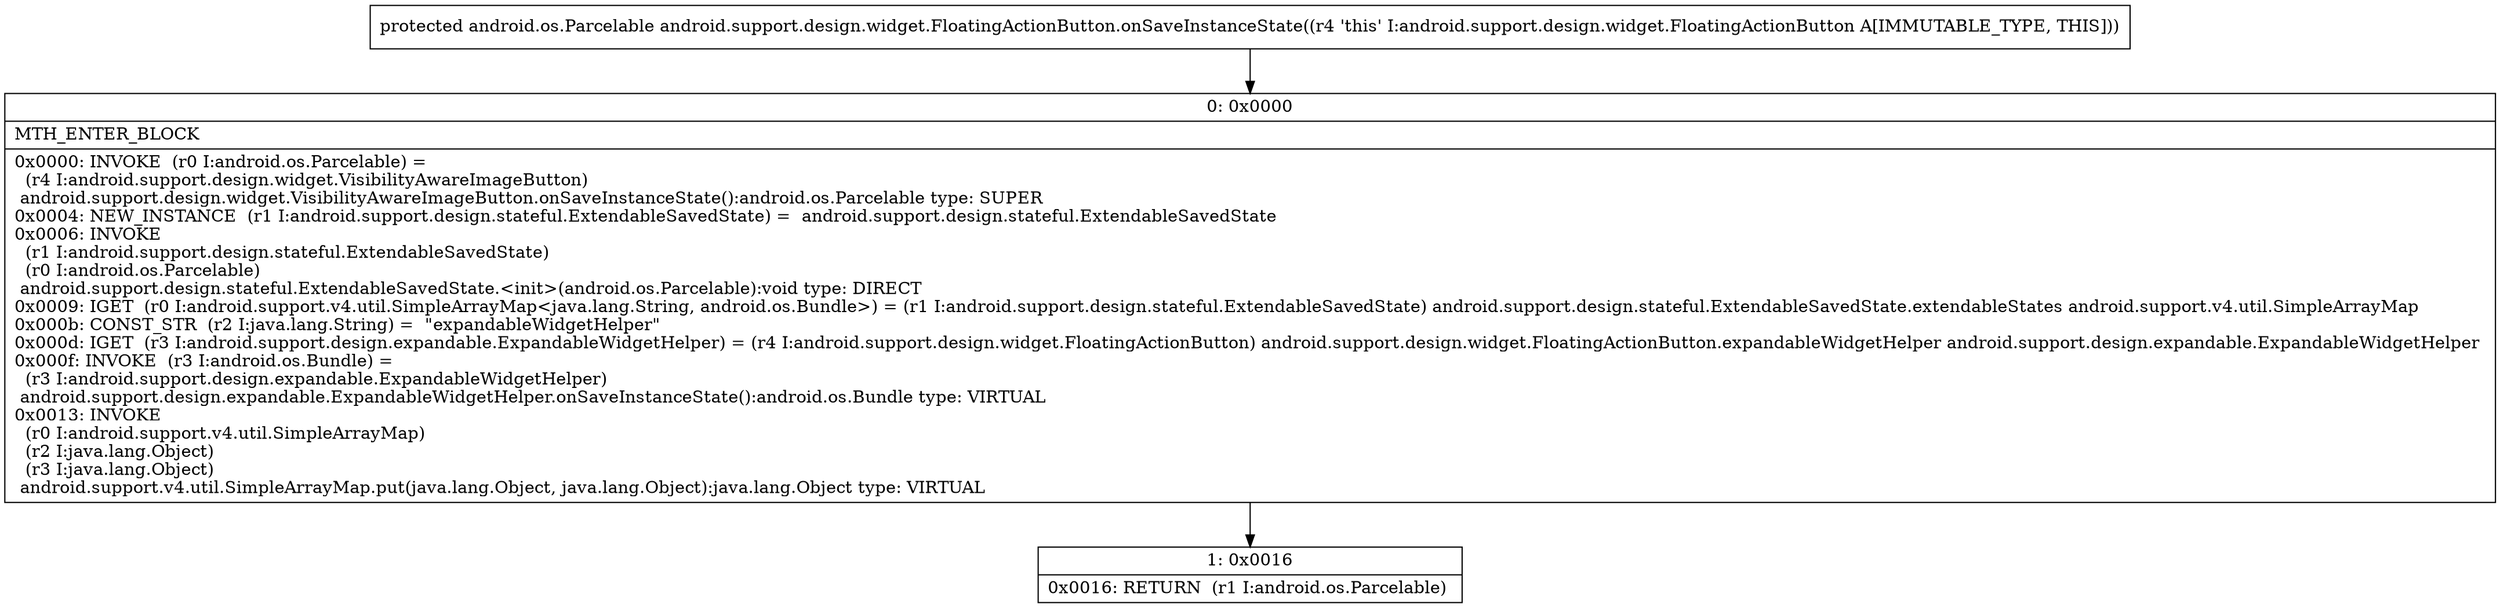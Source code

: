 digraph "CFG forandroid.support.design.widget.FloatingActionButton.onSaveInstanceState()Landroid\/os\/Parcelable;" {
Node_0 [shape=record,label="{0\:\ 0x0000|MTH_ENTER_BLOCK\l|0x0000: INVOKE  (r0 I:android.os.Parcelable) = \l  (r4 I:android.support.design.widget.VisibilityAwareImageButton)\l android.support.design.widget.VisibilityAwareImageButton.onSaveInstanceState():android.os.Parcelable type: SUPER \l0x0004: NEW_INSTANCE  (r1 I:android.support.design.stateful.ExtendableSavedState) =  android.support.design.stateful.ExtendableSavedState \l0x0006: INVOKE  \l  (r1 I:android.support.design.stateful.ExtendableSavedState)\l  (r0 I:android.os.Parcelable)\l android.support.design.stateful.ExtendableSavedState.\<init\>(android.os.Parcelable):void type: DIRECT \l0x0009: IGET  (r0 I:android.support.v4.util.SimpleArrayMap\<java.lang.String, android.os.Bundle\>) = (r1 I:android.support.design.stateful.ExtendableSavedState) android.support.design.stateful.ExtendableSavedState.extendableStates android.support.v4.util.SimpleArrayMap \l0x000b: CONST_STR  (r2 I:java.lang.String) =  \"expandableWidgetHelper\" \l0x000d: IGET  (r3 I:android.support.design.expandable.ExpandableWidgetHelper) = (r4 I:android.support.design.widget.FloatingActionButton) android.support.design.widget.FloatingActionButton.expandableWidgetHelper android.support.design.expandable.ExpandableWidgetHelper \l0x000f: INVOKE  (r3 I:android.os.Bundle) = \l  (r3 I:android.support.design.expandable.ExpandableWidgetHelper)\l android.support.design.expandable.ExpandableWidgetHelper.onSaveInstanceState():android.os.Bundle type: VIRTUAL \l0x0013: INVOKE  \l  (r0 I:android.support.v4.util.SimpleArrayMap)\l  (r2 I:java.lang.Object)\l  (r3 I:java.lang.Object)\l android.support.v4.util.SimpleArrayMap.put(java.lang.Object, java.lang.Object):java.lang.Object type: VIRTUAL \l}"];
Node_1 [shape=record,label="{1\:\ 0x0016|0x0016: RETURN  (r1 I:android.os.Parcelable) \l}"];
MethodNode[shape=record,label="{protected android.os.Parcelable android.support.design.widget.FloatingActionButton.onSaveInstanceState((r4 'this' I:android.support.design.widget.FloatingActionButton A[IMMUTABLE_TYPE, THIS])) }"];
MethodNode -> Node_0;
Node_0 -> Node_1;
}

